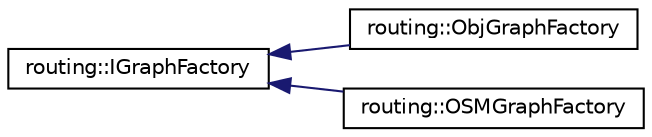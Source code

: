 digraph "Graphical Class Hierarchy"
{
 // LATEX_PDF_SIZE
  edge [fontname="Helvetica",fontsize="10",labelfontname="Helvetica",labelfontsize="10"];
  node [fontname="Helvetica",fontsize="10",shape=record];
  rankdir="LR";
  Node0 [label="routing::IGraphFactory",height=0.2,width=0.4,color="black", fillcolor="white", style="filled",URL="$classrouting_1_1IGraphFactory.html",tooltip=" "];
  Node0 -> Node1 [dir="back",color="midnightblue",fontsize="10",style="solid",fontname="Helvetica"];
  Node1 [label="routing::ObjGraphFactory",height=0.2,width=0.4,color="black", fillcolor="white", style="filled",URL="$classrouting_1_1ObjGraphFactory.html",tooltip=" "];
  Node0 -> Node2 [dir="back",color="midnightblue",fontsize="10",style="solid",fontname="Helvetica"];
  Node2 [label="routing::OSMGraphFactory",height=0.2,width=0.4,color="black", fillcolor="white", style="filled",URL="$classrouting_1_1OSMGraphFactory.html",tooltip=" "];
}
